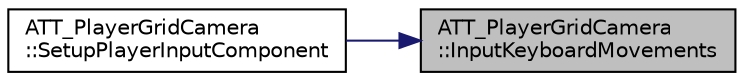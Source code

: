 digraph "ATT_PlayerGridCamera::InputKeyboardMovements"
{
 // LATEX_PDF_SIZE
  edge [fontname="Helvetica",fontsize="10",labelfontname="Helvetica",labelfontsize="10"];
  node [fontname="Helvetica",fontsize="10",shape=record];
  rankdir="RL";
  Node90 [label="ATT_PlayerGridCamera\l::InputKeyboardMovements",height=0.2,width=0.4,color="black", fillcolor="grey75", style="filled", fontcolor="black",tooltip=" "];
  Node90 -> Node91 [dir="back",color="midnightblue",fontsize="10",style="solid"];
  Node91 [label="ATT_PlayerGridCamera\l::SetupPlayerInputComponent",height=0.2,width=0.4,color="black", fillcolor="white", style="filled",URL="$class_a_t_t___player_grid_camera.html#a2ca56f44eba6e5ce19650dbc40f1af18",tooltip=" "];
}
